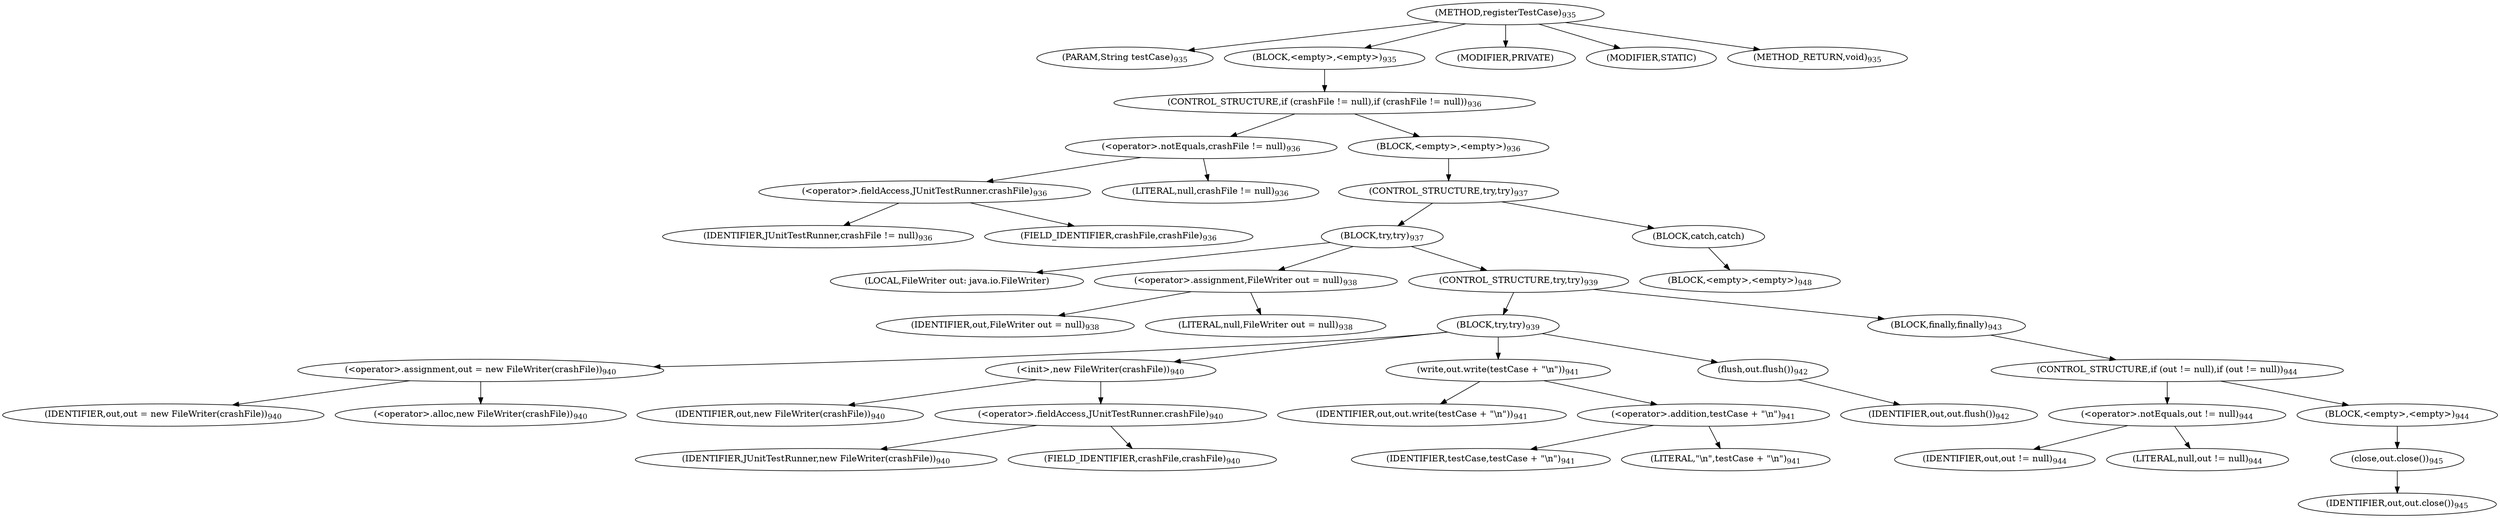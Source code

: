 digraph "registerTestCase" {  
"2205" [label = <(METHOD,registerTestCase)<SUB>935</SUB>> ]
"2206" [label = <(PARAM,String testCase)<SUB>935</SUB>> ]
"2207" [label = <(BLOCK,&lt;empty&gt;,&lt;empty&gt;)<SUB>935</SUB>> ]
"2208" [label = <(CONTROL_STRUCTURE,if (crashFile != null),if (crashFile != null))<SUB>936</SUB>> ]
"2209" [label = <(&lt;operator&gt;.notEquals,crashFile != null)<SUB>936</SUB>> ]
"2210" [label = <(&lt;operator&gt;.fieldAccess,JUnitTestRunner.crashFile)<SUB>936</SUB>> ]
"2211" [label = <(IDENTIFIER,JUnitTestRunner,crashFile != null)<SUB>936</SUB>> ]
"2212" [label = <(FIELD_IDENTIFIER,crashFile,crashFile)<SUB>936</SUB>> ]
"2213" [label = <(LITERAL,null,crashFile != null)<SUB>936</SUB>> ]
"2214" [label = <(BLOCK,&lt;empty&gt;,&lt;empty&gt;)<SUB>936</SUB>> ]
"2215" [label = <(CONTROL_STRUCTURE,try,try)<SUB>937</SUB>> ]
"2216" [label = <(BLOCK,try,try)<SUB>937</SUB>> ]
"74" [label = <(LOCAL,FileWriter out: java.io.FileWriter)> ]
"2217" [label = <(&lt;operator&gt;.assignment,FileWriter out = null)<SUB>938</SUB>> ]
"2218" [label = <(IDENTIFIER,out,FileWriter out = null)<SUB>938</SUB>> ]
"2219" [label = <(LITERAL,null,FileWriter out = null)<SUB>938</SUB>> ]
"2220" [label = <(CONTROL_STRUCTURE,try,try)<SUB>939</SUB>> ]
"2221" [label = <(BLOCK,try,try)<SUB>939</SUB>> ]
"2222" [label = <(&lt;operator&gt;.assignment,out = new FileWriter(crashFile))<SUB>940</SUB>> ]
"2223" [label = <(IDENTIFIER,out,out = new FileWriter(crashFile))<SUB>940</SUB>> ]
"2224" [label = <(&lt;operator&gt;.alloc,new FileWriter(crashFile))<SUB>940</SUB>> ]
"2225" [label = <(&lt;init&gt;,new FileWriter(crashFile))<SUB>940</SUB>> ]
"73" [label = <(IDENTIFIER,out,new FileWriter(crashFile))<SUB>940</SUB>> ]
"2226" [label = <(&lt;operator&gt;.fieldAccess,JUnitTestRunner.crashFile)<SUB>940</SUB>> ]
"2227" [label = <(IDENTIFIER,JUnitTestRunner,new FileWriter(crashFile))<SUB>940</SUB>> ]
"2228" [label = <(FIELD_IDENTIFIER,crashFile,crashFile)<SUB>940</SUB>> ]
"2229" [label = <(write,out.write(testCase + &quot;\n&quot;))<SUB>941</SUB>> ]
"2230" [label = <(IDENTIFIER,out,out.write(testCase + &quot;\n&quot;))<SUB>941</SUB>> ]
"2231" [label = <(&lt;operator&gt;.addition,testCase + &quot;\n&quot;)<SUB>941</SUB>> ]
"2232" [label = <(IDENTIFIER,testCase,testCase + &quot;\n&quot;)<SUB>941</SUB>> ]
"2233" [label = <(LITERAL,&quot;\n&quot;,testCase + &quot;\n&quot;)<SUB>941</SUB>> ]
"2234" [label = <(flush,out.flush())<SUB>942</SUB>> ]
"2235" [label = <(IDENTIFIER,out,out.flush())<SUB>942</SUB>> ]
"2236" [label = <(BLOCK,finally,finally)<SUB>943</SUB>> ]
"2237" [label = <(CONTROL_STRUCTURE,if (out != null),if (out != null))<SUB>944</SUB>> ]
"2238" [label = <(&lt;operator&gt;.notEquals,out != null)<SUB>944</SUB>> ]
"2239" [label = <(IDENTIFIER,out,out != null)<SUB>944</SUB>> ]
"2240" [label = <(LITERAL,null,out != null)<SUB>944</SUB>> ]
"2241" [label = <(BLOCK,&lt;empty&gt;,&lt;empty&gt;)<SUB>944</SUB>> ]
"2242" [label = <(close,out.close())<SUB>945</SUB>> ]
"2243" [label = <(IDENTIFIER,out,out.close())<SUB>945</SUB>> ]
"2244" [label = <(BLOCK,catch,catch)> ]
"2245" [label = <(BLOCK,&lt;empty&gt;,&lt;empty&gt;)<SUB>948</SUB>> ]
"2246" [label = <(MODIFIER,PRIVATE)> ]
"2247" [label = <(MODIFIER,STATIC)> ]
"2248" [label = <(METHOD_RETURN,void)<SUB>935</SUB>> ]
  "2205" -> "2206" 
  "2205" -> "2207" 
  "2205" -> "2246" 
  "2205" -> "2247" 
  "2205" -> "2248" 
  "2207" -> "2208" 
  "2208" -> "2209" 
  "2208" -> "2214" 
  "2209" -> "2210" 
  "2209" -> "2213" 
  "2210" -> "2211" 
  "2210" -> "2212" 
  "2214" -> "2215" 
  "2215" -> "2216" 
  "2215" -> "2244" 
  "2216" -> "74" 
  "2216" -> "2217" 
  "2216" -> "2220" 
  "2217" -> "2218" 
  "2217" -> "2219" 
  "2220" -> "2221" 
  "2220" -> "2236" 
  "2221" -> "2222" 
  "2221" -> "2225" 
  "2221" -> "2229" 
  "2221" -> "2234" 
  "2222" -> "2223" 
  "2222" -> "2224" 
  "2225" -> "73" 
  "2225" -> "2226" 
  "2226" -> "2227" 
  "2226" -> "2228" 
  "2229" -> "2230" 
  "2229" -> "2231" 
  "2231" -> "2232" 
  "2231" -> "2233" 
  "2234" -> "2235" 
  "2236" -> "2237" 
  "2237" -> "2238" 
  "2237" -> "2241" 
  "2238" -> "2239" 
  "2238" -> "2240" 
  "2241" -> "2242" 
  "2242" -> "2243" 
  "2244" -> "2245" 
}
